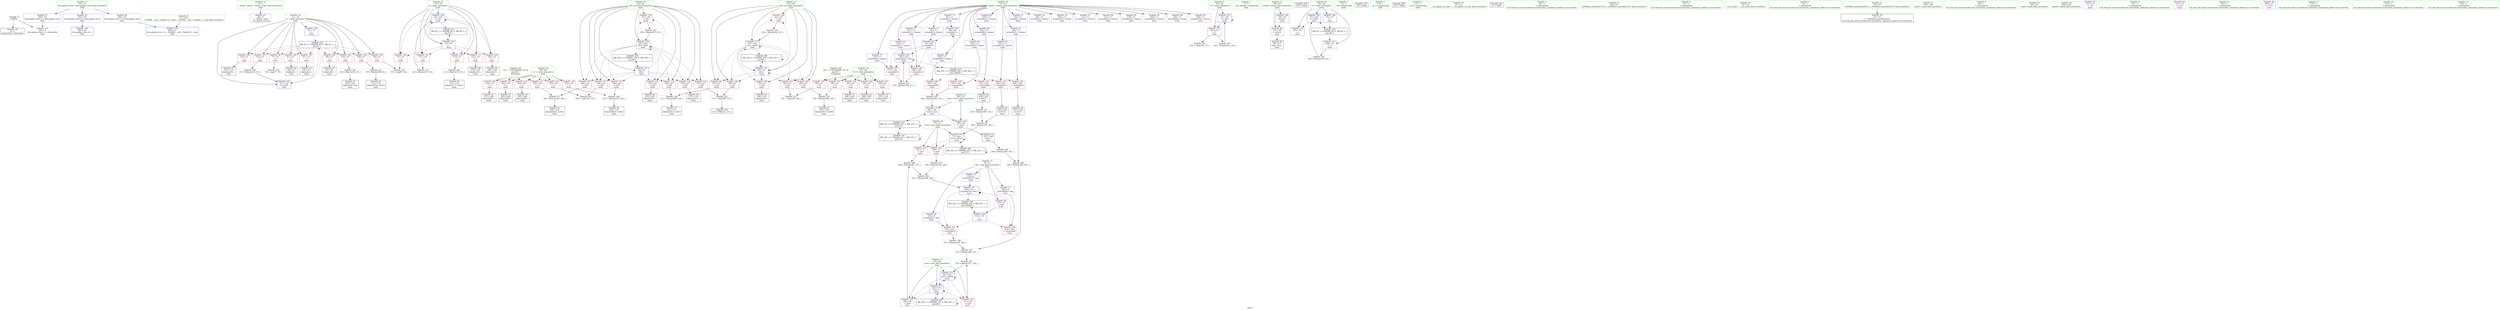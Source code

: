 digraph "SVFG" {
	label="SVFG";

	Node0x5625c933ebd0 [shape=record,color=grey,label="{NodeID: 0\nNullPtr}"];
	Node0x5625c933ebd0 -> Node0x5625c935dc80[style=solid];
	Node0x5625c933ebd0 -> Node0x5625c9365e20[style=solid];
	Node0x5625c935e5a0 [shape=record,color=purple,label="{NodeID: 97\n285\<--19\nllvm.global_ctors_2\<--llvm.global_ctors\nGlob }"];
	Node0x5625c935e5a0 -> Node0x5625c9365e20[style=solid];
	Node0x5625c935cb40 [shape=record,color=green,label="{NodeID: 14\n4\<--6\n_ZStL8__ioinit\<--_ZStL8__ioinit_field_insensitive\nGlob }"];
	Node0x5625c935cb40 -> Node0x5625c9360430[style=solid];
	Node0x5625c935f130 [shape=record,color=red,label="{NodeID: 111\n122\<--53\n\<--j\nmain\n}"];
	Node0x5625c935f130 -> Node0x5625c935f4c0[style=solid];
	Node0x5625c935d460 [shape=record,color=green,label="{NodeID: 28\n59\<--60\nC\<--C_field_insensitive\nmain\n}"];
	Node0x5625c935d460 -> Node0x5625c9363c70[style=solid];
	Node0x5625c935d460 -> Node0x5625c9363d40[style=solid];
	Node0x5625c935d460 -> Node0x5625c9363e10[style=solid];
	Node0x5625c935d460 -> Node0x5625c9363ee0[style=solid];
	Node0x5625c935d460 -> Node0x5625c9363fb0[style=solid];
	Node0x5625c935d460 -> Node0x5625c9364080[style=solid];
	Node0x5625c936a250 [shape=record,color=grey,label="{NodeID: 208\n248 = Binary(246, 247, )\n}"];
	Node0x5625c936a250 -> Node0x5625c9369c50[style=solid];
	Node0x5625c93643c0 [shape=record,color=red,label="{NodeID: 125\n230\<--61\n\<--N\nmain\n}"];
	Node0x5625c93643c0 -> Node0x5625c935fdb0[style=solid];
	Node0x5625c935dfc0 [shape=record,color=black,label="{NodeID: 42\n91\<--90\nidxprom4\<--\nmain\n}"];
	Node0x5625c936b750 [shape=record,color=grey,label="{NodeID: 222\n171 = cmp(169, 170, )\n}"];
	Node0x5625c936b750 -> Node0x5625c90cd7a0[style=solid];
	Node0x5625c9364f20 [shape=record,color=red,label="{NodeID: 139\n179\<--67\n\<--j32\nmain\n}"];
	Node0x5625c9364f20 -> Node0x5625c935f660[style=solid];
	Node0x5625c935fb40 [shape=record,color=black,label="{NodeID: 56\n207\<--206\nconv52\<--\nmain\n}"];
	Node0x5625c935fb40 -> Node0x5625c9362780[style=solid];
	Node0x5625c9365a80 [shape=record,color=red,label="{NodeID: 153\n242\<--241\n\<--arrayidx72\nmain\n}"];
	Node0x5625c9365a80 -> Node0x5625c93600f0[style=solid];
	Node0x5625c93606a0 [shape=record,color=purple,label="{NodeID: 70\n254\<--8\narrayidx79\<--exp\nmain\n}"];
	Node0x5625c93606a0 -> Node0x5625c9366e90[style=solid];
	Node0x5625c9366670 [shape=record,color=blue,label="{NodeID: 167\n57\<--143\nT\<--dec\nmain\n}"];
	Node0x5625c9366670 -> Node0x5625c9363be0[style=dashed];
	Node0x5625c9366670 -> Node0x5625c9366670[style=dashed];
	Node0x5625c9361200 [shape=record,color=purple,label="{NodeID: 84\n187\<--11\narrayidx43\<--choose\nmain\n}"];
	Node0x5625c933eeb0 [shape=record,color=green,label="{NodeID: 1\n7\<--1\n__dso_handle\<--dummyObj\nGlob }"];
	Node0x5625c935e6a0 [shape=record,color=red,label="{NodeID: 98\n271\<--49\n\<--retval\nmain\n}"];
	Node0x5625c935e6a0 -> Node0x5625c9360360[style=solid];
	Node0x5625c935cbd0 [shape=record,color=green,label="{NodeID: 15\n8\<--10\nexp\<--exp_field_insensitive\nGlob }"];
	Node0x5625c935cbd0 -> Node0x5625c9360500[style=solid];
	Node0x5625c935cbd0 -> Node0x5625c93605d0[style=solid];
	Node0x5625c935cbd0 -> Node0x5625c93606a0[style=solid];
	Node0x5625c935cbd0 -> Node0x5625c9360770[style=solid];
	Node0x5625c9387950 [shape=record,color=black,label="{NodeID: 278\n152 = PHI()\n}"];
	Node0x5625c935f200 [shape=record,color=red,label="{NodeID: 112\n127\<--53\n\<--j\nmain\n}"];
	Node0x5625c935f200 -> Node0x5625c936a9d0[style=solid];
	Node0x5625c935d530 [shape=record,color=green,label="{NodeID: 29\n61\<--62\nN\<--N_field_insensitive\nmain\n}"];
	Node0x5625c935d530 -> Node0x5625c9364150[style=solid];
	Node0x5625c935d530 -> Node0x5625c9364220[style=solid];
	Node0x5625c935d530 -> Node0x5625c93642f0[style=solid];
	Node0x5625c935d530 -> Node0x5625c93643c0[style=solid];
	Node0x5625c935d530 -> Node0x5625c9364490[style=solid];
	Node0x5625c936a3d0 [shape=record,color=grey,label="{NodeID: 209\n198 = Binary(199, 197, )\n}"];
	Node0x5625c936a3d0 -> Node0x5625c9362780[style=solid];
	Node0x5625c9364490 [shape=record,color=red,label="{NodeID: 126\n239\<--61\n\<--N\nmain\n}"];
	Node0x5625c9364490 -> Node0x5625c9360020[style=solid];
	Node0x5625c935e090 [shape=record,color=black,label="{NodeID: 43\n103\<--102\nidxprom9\<--sub\nmain\n}"];
	Node0x5625c936b8d0 [shape=record,color=grey,label="{NodeID: 223\n167 = cmp(165, 166, )\n}"];
	Node0x5625c9364ff0 [shape=record,color=red,label="{NodeID: 140\n189\<--67\n\<--j32\nmain\n}"];
	Node0x5625c9364ff0 -> Node0x5625c936ae50[style=solid];
	Node0x5625c935fc10 [shape=record,color=black,label="{NodeID: 57\n212\<--211\nidxprom54\<--sub53\nmain\n}"];
	Node0x5625c9365b50 [shape=record,color=red,label="{NodeID: 154\n265\<--264\n\<--arrayidx84\nmain\n}"];
	Node0x5625c9360770 [shape=record,color=purple,label="{NodeID: 71\n264\<--8\narrayidx84\<--exp\nmain\n}"];
	Node0x5625c9360770 -> Node0x5625c9365b50[style=solid];
	Node0x5625c9366740 [shape=record,color=blue,label="{NodeID: 168\n55\<--149\nt\<--inc26\nmain\n}"];
	Node0x5625c9366740 -> Node0x5625c935f3a0[style=dashed];
	Node0x5625c9366740 -> Node0x5625c93783b0[style=dashed];
	Node0x5625c93612d0 [shape=record,color=purple,label="{NodeID: 85\n192\<--11\narrayidx46\<--choose\nmain\n}"];
	Node0x5625c93612d0 -> Node0x5625c9365740[style=solid];
	Node0x5625c933f550 [shape=record,color=green,label="{NodeID: 2\n13\<--1\n.str\<--dummyObj\nGlob }"];
	Node0x5625c935e770 [shape=record,color=red,label="{NodeID: 99\n77\<--51\n\<--i\nmain\n}"];
	Node0x5625c935e770 -> Node0x5625c936bbd0[style=solid];
	Node0x5625c935cc60 [shape=record,color=green,label="{NodeID: 16\n11\<--12\nchoose\<--choose_field_insensitive\nGlob }"];
	Node0x5625c935cc60 -> Node0x5625c9360840[style=solid];
	Node0x5625c935cc60 -> Node0x5625c9360910[style=solid];
	Node0x5625c935cc60 -> Node0x5625c93609e0[style=solid];
	Node0x5625c935cc60 -> Node0x5625c9360ab0[style=solid];
	Node0x5625c935cc60 -> Node0x5625c9360b80[style=solid];
	Node0x5625c935cc60 -> Node0x5625c9360c50[style=solid];
	Node0x5625c935cc60 -> Node0x5625c9360d20[style=solid];
	Node0x5625c935cc60 -> Node0x5625c9360df0[style=solid];
	Node0x5625c935cc60 -> Node0x5625c9360ec0[style=solid];
	Node0x5625c935cc60 -> Node0x5625c9360f90[style=solid];
	Node0x5625c935cc60 -> Node0x5625c9361060[style=solid];
	Node0x5625c935cc60 -> Node0x5625c9361130[style=solid];
	Node0x5625c935cc60 -> Node0x5625c9361200[style=solid];
	Node0x5625c935cc60 -> Node0x5625c93612d0[style=solid];
	Node0x5625c935cc60 -> Node0x5625c93613a0[style=solid];
	Node0x5625c935cc60 -> Node0x5625c9361470[style=solid];
	Node0x5625c935cc60 -> Node0x5625c9361540[style=solid];
	Node0x5625c935cc60 -> Node0x5625c9361610[style=solid];
	Node0x5625c935cc60 -> Node0x5625c93616e0[style=solid];
	Node0x5625c935cc60 -> Node0x5625c93617b0[style=solid];
	Node0x5625c9387a50 [shape=record,color=black,label="{NodeID: 279\n138 = PHI()\n}"];
	Node0x5625c90cd7a0 [shape=record,color=black,label="{NodeID: 196\n173 = PHI(174, 171, )\n}"];
	Node0x5625c935f2d0 [shape=record,color=red,label="{NodeID: 113\n148\<--55\n\<--t\nmain\n}"];
	Node0x5625c935f2d0 -> Node0x5625c9369dd0[style=solid];
	Node0x5625c935d600 [shape=record,color=green,label="{NodeID: 30\n63\<--64\ni28\<--i28_field_insensitive\nmain\n}"];
	Node0x5625c935d600 -> Node0x5625c9364560[style=solid];
	Node0x5625c935d600 -> Node0x5625c9364630[style=solid];
	Node0x5625c935d600 -> Node0x5625c9364700[style=solid];
	Node0x5625c935d600 -> Node0x5625c93647d0[style=solid];
	Node0x5625c935d600 -> Node0x5625c93648a0[style=solid];
	Node0x5625c935d600 -> Node0x5625c9364970[style=solid];
	Node0x5625c935d600 -> Node0x5625c9364a40[style=solid];
	Node0x5625c935d600 -> Node0x5625c9364b10[style=solid];
	Node0x5625c935d600 -> Node0x5625c93668e0[style=solid];
	Node0x5625c935d600 -> Node0x5625c9366f60[style=solid];
	Node0x5625c936a550 [shape=record,color=grey,label="{NodeID: 210\n250 = Binary(199, 249, )\n}"];
	Node0x5625c936a550 -> Node0x5625c9369c50[style=solid];
	Node0x5625c9364560 [shape=record,color=red,label="{NodeID: 127\n158\<--63\n\<--i28\nmain\n}"];
	Node0x5625c9364560 -> Node0x5625c936bd50[style=solid];
	Node0x5625c935e160 [shape=record,color=black,label="{NodeID: 44\n106\<--105\nidxprom11\<--\nmain\n}"];
	Node0x5625c936ba50 [shape=record,color=grey,label="{NodeID: 224\n146 = cmp(142, 74, )\n}"];
	Node0x5625c93650c0 [shape=record,color=red,label="{NodeID: 141\n210\<--67\n\<--j32\nmain\n}"];
	Node0x5625c93650c0 -> Node0x5625c9362600[style=solid];
	Node0x5625c935fce0 [shape=record,color=black,label="{NodeID: 58\n228\<--227\nidxprom63\<--sub62\nmain\n}"];
	Node0x5625c9365c20 [shape=record,color=blue,label="{NodeID: 155\n283\<--20\nllvm.global_ctors_0\<--\nGlob }"];
	Node0x5625c9360840 [shape=record,color=purple,label="{NodeID: 72\n83\<--11\narrayidx\<--choose\nmain\n}"];
	Node0x5625c9366810 [shape=record,color=blue,label="{NodeID: 169\n153\<--155\n\<--\nmain\n}"];
	Node0x5625c9366810 -> Node0x5625c93658e0[style=dashed];
	Node0x5625c9366810 -> Node0x5625c9365b50[style=dashed];
	Node0x5625c9366810 -> Node0x5625c9366e90[style=dashed];
	Node0x5625c9366810 -> Node0x5625c937a6b0[style=dashed];
	Node0x5625c93613a0 [shape=record,color=purple,label="{NodeID: 86\n202\<--11\narrayidx49\<--choose\nmain\n}"];
	Node0x5625c933f670 [shape=record,color=green,label="{NodeID: 3\n15\<--1\n.str.1\<--dummyObj\nGlob }"];
	Node0x5625c935e840 [shape=record,color=red,label="{NodeID: 100\n81\<--51\n\<--i\nmain\n}"];
	Node0x5625c935e840 -> Node0x5625c935de20[style=solid];
	Node0x5625c935ccf0 [shape=record,color=green,label="{NodeID: 17\n19\<--23\nllvm.global_ctors\<--llvm.global_ctors_field_insensitive\nGlob }"];
	Node0x5625c935ccf0 -> Node0x5625c9361af0[style=solid];
	Node0x5625c935ccf0 -> Node0x5625c935e4a0[style=solid];
	Node0x5625c935ccf0 -> Node0x5625c935e5a0[style=solid];
	Node0x5625c9387b50 [shape=record,color=black,label="{NodeID: 280\n267 = PHI()\n}"];
	Node0x5625c9362300 [shape=record,color=grey,label="{NodeID: 197\n216 = Binary(208, 215, )\n}"];
	Node0x5625c9362300 -> Node0x5625c9362900[style=solid];
	Node0x5625c935f3a0 [shape=record,color=red,label="{NodeID: 114\n261\<--55\n\<--t\nmain\n}"];
	Node0x5625c935d6d0 [shape=record,color=green,label="{NodeID: 31\n65\<--66\nsum\<--sum_field_insensitive\nmain\n}"];
	Node0x5625c935d6d0 -> Node0x5625c9364be0[style=solid];
	Node0x5625c935d6d0 -> Node0x5625c9364cb0[style=solid];
	Node0x5625c935d6d0 -> Node0x5625c93669b0[style=solid];
	Node0x5625c935d6d0 -> Node0x5625c9366c20[style=solid];
	Node0x5625c936a6d0 [shape=record,color=grey,label="{NodeID: 211\n244 = Binary(235, 243, )\n}"];
	Node0x5625c936a6d0 -> Node0x5625c9366dc0[style=solid];
	Node0x5625c9364630 [shape=record,color=red,label="{NodeID: 128\n170\<--63\n\<--i28\nmain\n}"];
	Node0x5625c9364630 -> Node0x5625c936b750[style=solid];
	Node0x5625c935e230 [shape=record,color=black,label="{NodeID: 45\n111\<--110\nidxprom14\<--sub13\nmain\n}"];
	Node0x5625c936bbd0 [shape=record,color=grey,label="{NodeID: 225\n78 = cmp(77, 79, )\n}"];
	Node0x5625c9365190 [shape=record,color=red,label="{NodeID: 142\n221\<--67\n\<--j32\nmain\n}"];
	Node0x5625c9365190 -> Node0x5625c936ab50[style=solid];
	Node0x5625c935fdb0 [shape=record,color=black,label="{NodeID: 59\n231\<--230\nidxprom65\<--\nmain\n}"];
	Node0x5625c9365d20 [shape=record,color=blue,label="{NodeID: 156\n284\<--21\nllvm.global_ctors_1\<--_GLOBAL__sub_I_TripleM_2_1.cpp\nGlob }"];
	Node0x5625c9360910 [shape=record,color=purple,label="{NodeID: 73\n84\<--11\narrayidx1\<--choose\nmain\n}"];
	Node0x5625c9360910 -> Node0x5625c93660c0[style=solid];
	Node0x5625c93668e0 [shape=record,color=blue,label="{NodeID: 170\n63\<--95\ni28\<--\nmain\n}"];
	Node0x5625c93668e0 -> Node0x5625c9364560[style=dashed];
	Node0x5625c93668e0 -> Node0x5625c9364630[style=dashed];
	Node0x5625c93668e0 -> Node0x5625c9364700[style=dashed];
	Node0x5625c93668e0 -> Node0x5625c93647d0[style=dashed];
	Node0x5625c93668e0 -> Node0x5625c93648a0[style=dashed];
	Node0x5625c93668e0 -> Node0x5625c9364970[style=dashed];
	Node0x5625c93668e0 -> Node0x5625c9364a40[style=dashed];
	Node0x5625c93668e0 -> Node0x5625c9364b10[style=dashed];
	Node0x5625c93668e0 -> Node0x5625c9366f60[style=dashed];
	Node0x5625c93668e0 -> Node0x5625c9378db0[style=dashed];
	Node0x5625c9361470 [shape=record,color=purple,label="{NodeID: 87\n205\<--11\narrayidx51\<--choose\nmain\n}"];
	Node0x5625c9361470 -> Node0x5625c9365810[style=solid];
	Node0x5625c933f370 [shape=record,color=green,label="{NodeID: 4\n17\<--1\n.str.2\<--dummyObj\nGlob }"];
	Node0x5625c935e910 [shape=record,color=red,label="{NodeID: 101\n87\<--51\n\<--i\nmain\n}"];
	Node0x5625c935e910 -> Node0x5625c935def0[style=solid];
	Node0x5625c935cd80 [shape=record,color=green,label="{NodeID: 18\n24\<--25\n__cxx_global_var_init\<--__cxx_global_var_init_field_insensitive\n}"];
	Node0x5625c9387ec0 [shape=record,color=black,label="{NodeID: 281\n31 = PHI()\n}"];
	Node0x5625c9362480 [shape=record,color=grey,label="{NodeID: 198\n215 = Binary(199, 214, )\n}"];
	Node0x5625c9362480 -> Node0x5625c9362300[style=solid];
	Node0x5625c9363be0 [shape=record,color=red,label="{NodeID: 115\n142\<--57\n\<--T\nmain\n}"];
	Node0x5625c9363be0 -> Node0x5625c936a0d0[style=solid];
	Node0x5625c9363be0 -> Node0x5625c936ba50[style=solid];
	Node0x5625c935d7a0 [shape=record,color=green,label="{NodeID: 32\n67\<--68\nj32\<--j32_field_insensitive\nmain\n}"];
	Node0x5625c935d7a0 -> Node0x5625c9364d80[style=solid];
	Node0x5625c935d7a0 -> Node0x5625c9364e50[style=solid];
	Node0x5625c935d7a0 -> Node0x5625c9364f20[style=solid];
	Node0x5625c935d7a0 -> Node0x5625c9364ff0[style=solid];
	Node0x5625c935d7a0 -> Node0x5625c93650c0[style=solid];
	Node0x5625c935d7a0 -> Node0x5625c9365190[style=solid];
	Node0x5625c935d7a0 -> Node0x5625c9366a80[style=solid];
	Node0x5625c935d7a0 -> Node0x5625c9366cf0[style=solid];
	Node0x5625c936a850 [shape=record,color=grey,label="{NodeID: 212\n235 = Binary(199, 234, )\n}"];
	Node0x5625c936a850 -> Node0x5625c936a6d0[style=solid];
	Node0x5625c9364700 [shape=record,color=red,label="{NodeID: 129\n176\<--63\n\<--i28\nmain\n}"];
	Node0x5625c9364700 -> Node0x5625c935f590[style=solid];
	Node0x5625c935e300 [shape=record,color=black,label="{NodeID: 46\n115\<--114\nidxprom17\<--sub16\nmain\n}"];
	Node0x5625c936bd50 [shape=record,color=grey,label="{NodeID: 226\n160 = cmp(158, 159, )\n}"];
	Node0x5625c9365260 [shape=record,color=red,label="{NodeID: 143\n196\<--69\n\<--here\nmain\n}"];
	Node0x5625c9365260 -> Node0x5625c935f8d0[style=solid];
	Node0x5625c935fe80 [shape=record,color=black,label="{NodeID: 60\n234\<--233\nconv67\<--\nmain\n}"];
	Node0x5625c935fe80 -> Node0x5625c936a850[style=solid];
	Node0x5625c9365e20 [shape=record,color=blue, style = dotted,label="{NodeID: 157\n285\<--3\nllvm.global_ctors_2\<--dummyVal\nGlob }"];
	Node0x5625c93609e0 [shape=record,color=purple,label="{NodeID: 74\n89\<--11\narrayidx3\<--choose\nmain\n}"];
	Node0x5625c93669b0 [shape=record,color=blue,label="{NodeID: 171\n65\<--155\nsum\<--\nmain\n}"];
	Node0x5625c93669b0 -> Node0x5625c9364be0[style=dashed];
	Node0x5625c93669b0 -> Node0x5625c9364cb0[style=dashed];
	Node0x5625c93669b0 -> Node0x5625c93669b0[style=dashed];
	Node0x5625c93669b0 -> Node0x5625c9366c20[style=dashed];
	Node0x5625c93669b0 -> Node0x5625c93792b0[style=dashed];
	Node0x5625c9361540 [shape=record,color=purple,label="{NodeID: 88\n229\<--11\narrayidx64\<--choose\nmain\n}"];
	Node0x5625c933f400 [shape=record,color=green,label="{NodeID: 5\n20\<--1\n\<--dummyObj\nCan only get source location for instruction, argument, global var or function.}"];
	Node0x5625c935e9e0 [shape=record,color=red,label="{NodeID: 102\n90\<--51\n\<--i\nmain\n}"];
	Node0x5625c935e9e0 -> Node0x5625c935dfc0[style=solid];
	Node0x5625c935ce10 [shape=record,color=green,label="{NodeID: 19\n28\<--29\n_ZNSt8ios_base4InitC1Ev\<--_ZNSt8ios_base4InitC1Ev_field_insensitive\n}"];
	Node0x5625c9362600 [shape=record,color=grey,label="{NodeID: 199\n211 = Binary(209, 210, )\n}"];
	Node0x5625c9362600 -> Node0x5625c935fc10[style=solid];
	Node0x5625c9363c70 [shape=record,color=red,label="{NodeID: 116\n159\<--59\n\<--C\nmain\n}"];
	Node0x5625c9363c70 -> Node0x5625c936bd50[style=solid];
	Node0x5625c935d870 [shape=record,color=green,label="{NodeID: 33\n69\<--70\nhere\<--here_field_insensitive\nmain\n}"];
	Node0x5625c935d870 -> Node0x5625c9365260[style=solid];
	Node0x5625c935d870 -> Node0x5625c9366b50[style=solid];
	Node0x5625c936a9d0 [shape=record,color=grey,label="{NodeID: 213\n128 = Binary(127, 95, )\n}"];
	Node0x5625c936a9d0 -> Node0x5625c9366400[style=solid];
	Node0x5625c93647d0 [shape=record,color=red,label="{NodeID: 130\n184\<--63\n\<--i28\nmain\n}"];
	Node0x5625c93647d0 -> Node0x5625c936afd0[style=solid];
	Node0x5625c935e3d0 [shape=record,color=black,label="{NodeID: 47\n120\<--119\nidxprom19\<--\nmain\n}"];
	Node0x5625c936bed0 [shape=record,color=grey,label="{NodeID: 227\n99 = cmp(97, 98, )\n}"];
	Node0x5625c9365330 [shape=record,color=red,label="{NodeID: 144\n247\<--71\n\<--zero\nmain\n}"];
	Node0x5625c9365330 -> Node0x5625c936a250[style=solid];
	Node0x5625c935ff50 [shape=record,color=black,label="{NodeID: 61\n237\<--236\nidxprom69\<--\nmain\n}"];
	Node0x5625c9365f20 [shape=record,color=blue,label="{NodeID: 158\n49\<--74\nretval\<--\nmain\n}"];
	Node0x5625c9365f20 -> Node0x5625c935e6a0[style=dashed];
	Node0x5625c9360ab0 [shape=record,color=purple,label="{NodeID: 75\n92\<--11\narrayidx5\<--choose\nmain\n}"];
	Node0x5625c9360ab0 -> Node0x5625c9366190[style=solid];
	Node0x5625c937c260 [shape=record,color=yellow,style=double,label="{NodeID: 255\n12V_1 = ENCHI(MR_12V_0)\npts\{60 \}\nFun[main]}"];
	Node0x5625c937c260 -> Node0x5625c9363c70[style=dashed];
	Node0x5625c937c260 -> Node0x5625c9363d40[style=dashed];
	Node0x5625c937c260 -> Node0x5625c9363e10[style=dashed];
	Node0x5625c937c260 -> Node0x5625c9363ee0[style=dashed];
	Node0x5625c937c260 -> Node0x5625c9363fb0[style=dashed];
	Node0x5625c937c260 -> Node0x5625c9364080[style=dashed];
	Node0x5625c9366a80 [shape=record,color=blue,label="{NodeID: 172\n67\<--95\nj32\<--\nmain\n}"];
	Node0x5625c9366a80 -> Node0x5625c9364d80[style=dashed];
	Node0x5625c9366a80 -> Node0x5625c9364e50[style=dashed];
	Node0x5625c9366a80 -> Node0x5625c9364f20[style=dashed];
	Node0x5625c9366a80 -> Node0x5625c9364ff0[style=dashed];
	Node0x5625c9366a80 -> Node0x5625c93650c0[style=dashed];
	Node0x5625c9366a80 -> Node0x5625c9365190[style=dashed];
	Node0x5625c9366a80 -> Node0x5625c9366a80[style=dashed];
	Node0x5625c9366a80 -> Node0x5625c9366cf0[style=dashed];
	Node0x5625c9366a80 -> Node0x5625c93797b0[style=dashed];
	Node0x5625c9361610 [shape=record,color=purple,label="{NodeID: 89\n232\<--11\narrayidx66\<--choose\nmain\n}"];
	Node0x5625c9361610 -> Node0x5625c93659b0[style=solid];
	Node0x5625c93430e0 [shape=record,color=green,label="{NodeID: 6\n74\<--1\n\<--dummyObj\nCan only get source location for instruction, argument, global var or function.}"];
	Node0x5625c935eab0 [shape=record,color=red,label="{NodeID: 103\n98\<--51\n\<--i\nmain\n}"];
	Node0x5625c935eab0 -> Node0x5625c936bed0[style=solid];
	Node0x5625c935cea0 [shape=record,color=green,label="{NodeID: 20\n34\<--35\n__cxa_atexit\<--__cxa_atexit_field_insensitive\n}"];
	Node0x5625c9362780 [shape=record,color=grey,label="{NodeID: 200\n208 = Binary(198, 207, )\n}"];
	Node0x5625c9362780 -> Node0x5625c9362300[style=solid];
	Node0x5625c9363d40 [shape=record,color=red,label="{NodeID: 117\n183\<--59\n\<--C\nmain\n}"];
	Node0x5625c9363d40 -> Node0x5625c936afd0[style=solid];
	Node0x5625c935d940 [shape=record,color=green,label="{NodeID: 34\n71\<--72\nzero\<--zero_field_insensitive\nmain\n}"];
	Node0x5625c935d940 -> Node0x5625c9365330[style=solid];
	Node0x5625c935d940 -> Node0x5625c9365400[style=solid];
	Node0x5625c935d940 -> Node0x5625c9366dc0[style=solid];
	Node0x5625c936ab50 [shape=record,color=grey,label="{NodeID: 214\n222 = Binary(221, 95, )\n}"];
	Node0x5625c936ab50 -> Node0x5625c9366cf0[style=solid];
	Node0x5625c93648a0 [shape=record,color=red,label="{NodeID: 131\n209\<--63\n\<--i28\nmain\n}"];
	Node0x5625c93648a0 -> Node0x5625c9362600[style=solid];
	Node0x5625c935f4c0 [shape=record,color=black,label="{NodeID: 48\n123\<--122\nidxprom21\<--\nmain\n}"];
	Node0x5625c9365400 [shape=record,color=red,label="{NodeID: 145\n249\<--71\n\<--zero\nmain\n}"];
	Node0x5625c9365400 -> Node0x5625c936a550[style=solid];
	Node0x5625c9360020 [shape=record,color=black,label="{NodeID: 62\n240\<--239\nidxprom71\<--\nmain\n}"];
	Node0x5625c93783b0 [shape=record,color=black,label="{NodeID: 242\nMR_8V_3 = PHI(MR_8V_4, MR_8V_2, )\npts\{56 \}\n}"];
	Node0x5625c93783b0 -> Node0x5625c935f2d0[style=dashed];
	Node0x5625c93783b0 -> Node0x5625c9366740[style=dashed];
	Node0x5625c9365ff0 [shape=record,color=blue,label="{NodeID: 159\n51\<--74\ni\<--\nmain\n}"];
	Node0x5625c9365ff0 -> Node0x5625c93747b0[style=dashed];
	Node0x5625c9360b80 [shape=record,color=purple,label="{NodeID: 76\n104\<--11\narrayidx10\<--choose\nmain\n}"];
	Node0x5625c937c340 [shape=record,color=yellow,style=double,label="{NodeID: 256\n14V_1 = ENCHI(MR_14V_0)\npts\{62 \}\nFun[main]}"];
	Node0x5625c937c340 -> Node0x5625c9364150[style=dashed];
	Node0x5625c937c340 -> Node0x5625c9364220[style=dashed];
	Node0x5625c937c340 -> Node0x5625c93642f0[style=dashed];
	Node0x5625c937c340 -> Node0x5625c93643c0[style=dashed];
	Node0x5625c937c340 -> Node0x5625c9364490[style=dashed];
	Node0x5625c9366b50 [shape=record,color=blue,label="{NodeID: 173\n69\<--194\nhere\<--mul\nmain\n}"];
	Node0x5625c9366b50 -> Node0x5625c9365260[style=dashed];
	Node0x5625c9366b50 -> Node0x5625c93760b0[style=dashed];
	Node0x5625c93616e0 [shape=record,color=purple,label="{NodeID: 90\n238\<--11\narrayidx70\<--choose\nmain\n}"];
	Node0x5625c9343170 [shape=record,color=green,label="{NodeID: 7\n79\<--1\n\<--dummyObj\nCan only get source location for instruction, argument, global var or function.}"];
	Node0x5625c935eb80 [shape=record,color=red,label="{NodeID: 104\n101\<--51\n\<--i\nmain\n}"];
	Node0x5625c935eb80 -> Node0x5625c936b2d0[style=solid];
	Node0x5625c935cf30 [shape=record,color=green,label="{NodeID: 21\n33\<--39\n_ZNSt8ios_base4InitD1Ev\<--_ZNSt8ios_base4InitD1Ev_field_insensitive\n}"];
	Node0x5625c935cf30 -> Node0x5625c935dd50[style=solid];
	Node0x5625c9362900 [shape=record,color=grey,label="{NodeID: 201\n218 = Binary(217, 216, )\n}"];
	Node0x5625c9362900 -> Node0x5625c9366c20[style=solid];
	Node0x5625c9363e10 [shape=record,color=red,label="{NodeID: 118\n200\<--59\n\<--C\nmain\n}"];
	Node0x5625c9363e10 -> Node0x5625c935f9a0[style=solid];
	Node0x5625c935da10 [shape=record,color=green,label="{NodeID: 35\n139\<--140\nscanf\<--scanf_field_insensitive\n}"];
	Node0x5625c936acd0 [shape=record,color=grey,label="{NodeID: 215\n118 = Binary(108, 117, )\n}"];
	Node0x5625c936acd0 -> Node0x5625c9366330[style=solid];
	Node0x5625c9364970 [shape=record,color=red,label="{NodeID: 132\n226\<--63\n\<--i28\nmain\n}"];
	Node0x5625c9364970 -> Node0x5625c9369f50[style=solid];
	Node0x5625c935f590 [shape=record,color=black,label="{NodeID: 49\n177\<--176\nidxprom37\<--\nmain\n}"];
	Node0x5625c93654d0 [shape=record,color=red,label="{NodeID: 146\n108\<--107\n\<--arrayidx12\nmain\n}"];
	Node0x5625c93654d0 -> Node0x5625c936acd0[style=solid];
	Node0x5625c93600f0 [shape=record,color=black,label="{NodeID: 63\n243\<--242\nconv73\<--\nmain\n}"];
	Node0x5625c93600f0 -> Node0x5625c936a6d0[style=solid];
	Node0x5625c93660c0 [shape=record,color=blue,label="{NodeID: 160\n84\<--86\narrayidx1\<--\nmain\n}"];
	Node0x5625c93660c0 -> Node0x5625c9366190[style=dashed];
	Node0x5625c9360c50 [shape=record,color=purple,label="{NodeID: 77\n107\<--11\narrayidx12\<--choose\nmain\n}"];
	Node0x5625c9360c50 -> Node0x5625c93654d0[style=solid];
	Node0x5625c9366c20 [shape=record,color=blue,label="{NodeID: 174\n65\<--218\nsum\<--add58\nmain\n}"];
	Node0x5625c9366c20 -> Node0x5625c9364be0[style=dashed];
	Node0x5625c9366c20 -> Node0x5625c9364cb0[style=dashed];
	Node0x5625c9366c20 -> Node0x5625c93669b0[style=dashed];
	Node0x5625c9366c20 -> Node0x5625c9366c20[style=dashed];
	Node0x5625c9366c20 -> Node0x5625c93792b0[style=dashed];
	Node0x5625c93617b0 [shape=record,color=purple,label="{NodeID: 91\n241\<--11\narrayidx72\<--choose\nmain\n}"];
	Node0x5625c93617b0 -> Node0x5625c9365a80[style=solid];
	Node0x5625c9343200 [shape=record,color=green,label="{NodeID: 8\n86\<--1\n\<--dummyObj\nCan only get source location for instruction, argument, global var or function.}"];
	Node0x5625c935ec50 [shape=record,color=red,label="{NodeID: 105\n109\<--51\n\<--i\nmain\n}"];
	Node0x5625c935ec50 -> Node0x5625c936b5d0[style=solid];
	Node0x5625c935cfc0 [shape=record,color=green,label="{NodeID: 22\n46\<--47\nmain\<--main_field_insensitive\n}"];
	Node0x5625c9362a80 [shape=record,color=grey,label="{NodeID: 202\n194 = Binary(182, 193, )\n}"];
	Node0x5625c9362a80 -> Node0x5625c9366b50[style=solid];
	Node0x5625c9363ee0 [shape=record,color=red,label="{NodeID: 119\n225\<--59\n\<--C\nmain\n}"];
	Node0x5625c9363ee0 -> Node0x5625c9369f50[style=solid];
	Node0x5625c935dae0 [shape=record,color=green,label="{NodeID: 36\n268\<--269\nprintf\<--printf_field_insensitive\n}"];
	Node0x5625c936ae50 [shape=record,color=grey,label="{NodeID: 216\n190 = Binary(188, 189, )\n}"];
	Node0x5625c936ae50 -> Node0x5625c935f800[style=solid];
	Node0x5625c9364a40 [shape=record,color=red,label="{NodeID: 133\n252\<--63\n\<--i28\nmain\n}"];
	Node0x5625c9364a40 -> Node0x5625c93601c0[style=solid];
	Node0x5625c935f660 [shape=record,color=black,label="{NodeID: 50\n180\<--179\nidxprom39\<--\nmain\n}"];
	Node0x5625c93747b0 [shape=record,color=black,label="{NodeID: 230\nMR_4V_3 = PHI(MR_4V_4, MR_4V_2, )\npts\{52 \}\n}"];
	Node0x5625c93747b0 -> Node0x5625c935e770[style=dashed];
	Node0x5625c93747b0 -> Node0x5625c935e840[style=dashed];
	Node0x5625c93747b0 -> Node0x5625c935e910[style=dashed];
	Node0x5625c93747b0 -> Node0x5625c935e9e0[style=dashed];
	Node0x5625c93747b0 -> Node0x5625c935eab0[style=dashed];
	Node0x5625c93747b0 -> Node0x5625c935eb80[style=dashed];
	Node0x5625c93747b0 -> Node0x5625c935ec50[style=dashed];
	Node0x5625c93747b0 -> Node0x5625c935ed20[style=dashed];
	Node0x5625c93747b0 -> Node0x5625c935edf0[style=dashed];
	Node0x5625c93747b0 -> Node0x5625c93664d0[style=dashed];
	Node0x5625c93655a0 [shape=record,color=red,label="{NodeID: 147\n117\<--116\n\<--arrayidx18\nmain\n}"];
	Node0x5625c93655a0 -> Node0x5625c936acd0[style=solid];
	Node0x5625c93601c0 [shape=record,color=black,label="{NodeID: 64\n253\<--252\nidxprom78\<--\nmain\n}"];
	Node0x5625c9378db0 [shape=record,color=black,label="{NodeID: 244\nMR_16V_2 = PHI(MR_16V_4, MR_16V_1, )\npts\{64 \}\n}"];
	Node0x5625c9378db0 -> Node0x5625c93668e0[style=dashed];
	Node0x5625c9366190 [shape=record,color=blue,label="{NodeID: 161\n92\<--86\narrayidx5\<--\nmain\n}"];
	Node0x5625c9366190 -> Node0x5625c93654d0[style=dashed];
	Node0x5625c9366190 -> Node0x5625c93655a0[style=dashed];
	Node0x5625c9366190 -> Node0x5625c9366330[style=dashed];
	Node0x5625c9366190 -> Node0x5625c93751b0[style=dashed];
	Node0x5625c9360d20 [shape=record,color=purple,label="{NodeID: 78\n112\<--11\narrayidx15\<--choose\nmain\n}"];
	Node0x5625c9366cf0 [shape=record,color=blue,label="{NodeID: 175\n67\<--222\nj32\<--inc60\nmain\n}"];
	Node0x5625c9366cf0 -> Node0x5625c9364d80[style=dashed];
	Node0x5625c9366cf0 -> Node0x5625c9364e50[style=dashed];
	Node0x5625c9366cf0 -> Node0x5625c9364f20[style=dashed];
	Node0x5625c9366cf0 -> Node0x5625c9364ff0[style=dashed];
	Node0x5625c9366cf0 -> Node0x5625c93650c0[style=dashed];
	Node0x5625c9366cf0 -> Node0x5625c9365190[style=dashed];
	Node0x5625c9366cf0 -> Node0x5625c9366a80[style=dashed];
	Node0x5625c9366cf0 -> Node0x5625c9366cf0[style=dashed];
	Node0x5625c9366cf0 -> Node0x5625c93797b0[style=dashed];
	Node0x5625c9361880 [shape=record,color=purple,label="{NodeID: 92\n137\<--13\n\<--.str\nmain\n}"];
	Node0x5625c933eff0 [shape=record,color=green,label="{NodeID: 9\n95\<--1\n\<--dummyObj\nCan only get source location for instruction, argument, global var or function.}"];
	Node0x5625c935ed20 [shape=record,color=red,label="{NodeID: 106\n119\<--51\n\<--i\nmain\n}"];
	Node0x5625c935ed20 -> Node0x5625c935e3d0[style=solid];
	Node0x5625c935d050 [shape=record,color=green,label="{NodeID: 23\n49\<--50\nretval\<--retval_field_insensitive\nmain\n}"];
	Node0x5625c935d050 -> Node0x5625c935e6a0[style=solid];
	Node0x5625c935d050 -> Node0x5625c9365f20[style=solid];
	Node0x5625c9369ad0 [shape=record,color=grey,label="{NodeID: 203\n258 = Binary(257, 95, )\n}"];
	Node0x5625c9369ad0 -> Node0x5625c9366f60[style=solid];
	Node0x5625c9363fb0 [shape=record,color=red,label="{NodeID: 120\n236\<--59\n\<--C\nmain\n}"];
	Node0x5625c9363fb0 -> Node0x5625c935ff50[style=solid];
	Node0x5625c935dbb0 [shape=record,color=green,label="{NodeID: 37\n21\<--279\n_GLOBAL__sub_I_TripleM_2_1.cpp\<--_GLOBAL__sub_I_TripleM_2_1.cpp_field_insensitive\n}"];
	Node0x5625c935dbb0 -> Node0x5625c9365d20[style=solid];
	Node0x5625c936afd0 [shape=record,color=grey,label="{NodeID: 217\n185 = Binary(183, 184, )\n}"];
	Node0x5625c936afd0 -> Node0x5625c935f730[style=solid];
	Node0x5625c9364b10 [shape=record,color=red,label="{NodeID: 134\n257\<--63\n\<--i28\nmain\n}"];
	Node0x5625c9364b10 -> Node0x5625c9369ad0[style=solid];
	Node0x5625c935f730 [shape=record,color=black,label="{NodeID: 51\n186\<--185\nidxprom42\<--sub41\nmain\n}"];
	Node0x5625c9374cb0 [shape=record,color=black,label="{NodeID: 231\nMR_6V_2 = PHI(MR_6V_4, MR_6V_1, )\npts\{54 \}\n}"];
	Node0x5625c9374cb0 -> Node0x5625c9366260[style=dashed];
	Node0x5625c9365670 [shape=record,color=red,label="{NodeID: 148\n182\<--181\n\<--arrayidx40\nmain\n}"];
	Node0x5625c9365670 -> Node0x5625c9362a80[style=solid];
	Node0x5625c9360290 [shape=record,color=black,label="{NodeID: 65\n263\<--262\nidxprom83\<--\nmain\n}"];
	Node0x5625c93792b0 [shape=record,color=black,label="{NodeID: 245\nMR_18V_2 = PHI(MR_18V_3, MR_18V_1, )\npts\{66 \}\n}"];
	Node0x5625c93792b0 -> Node0x5625c93669b0[style=dashed];
	Node0x5625c93792b0 -> Node0x5625c93792b0[style=dashed];
	Node0x5625c9366260 [shape=record,color=blue,label="{NodeID: 162\n53\<--95\nj\<--\nmain\n}"];
	Node0x5625c9366260 -> Node0x5625c935eec0[style=dashed];
	Node0x5625c9366260 -> Node0x5625c935ef90[style=dashed];
	Node0x5625c9366260 -> Node0x5625c935f060[style=dashed];
	Node0x5625c9366260 -> Node0x5625c935f130[style=dashed];
	Node0x5625c9366260 -> Node0x5625c935f200[style=dashed];
	Node0x5625c9366260 -> Node0x5625c9366400[style=dashed];
	Node0x5625c9366260 -> Node0x5625c9374cb0[style=dashed];
	Node0x5625c9360df0 [shape=record,color=purple,label="{NodeID: 79\n116\<--11\narrayidx18\<--choose\nmain\n}"];
	Node0x5625c9360df0 -> Node0x5625c93655a0[style=solid];
	Node0x5625c9366dc0 [shape=record,color=blue,label="{NodeID: 176\n71\<--244\nzero\<--div74\nmain\n}"];
	Node0x5625c9366dc0 -> Node0x5625c9365330[style=dashed];
	Node0x5625c9366dc0 -> Node0x5625c9365400[style=dashed];
	Node0x5625c9366dc0 -> Node0x5625c9366dc0[style=dashed];
	Node0x5625c9366dc0 -> Node0x5625c937a1b0[style=dashed];
	Node0x5625c9361950 [shape=record,color=purple,label="{NodeID: 93\n151\<--15\n\<--.str.1\nmain\n}"];
	Node0x5625c933f0c0 [shape=record,color=green,label="{NodeID: 10\n144\<--1\n\<--dummyObj\nCan only get source location for instruction, argument, global var or function.}"];
	Node0x5625c935edf0 [shape=record,color=red,label="{NodeID: 107\n132\<--51\n\<--i\nmain\n}"];
	Node0x5625c935edf0 -> Node0x5625c936b150[style=solid];
	Node0x5625c935d120 [shape=record,color=green,label="{NodeID: 24\n51\<--52\ni\<--i_field_insensitive\nmain\n}"];
	Node0x5625c935d120 -> Node0x5625c935e770[style=solid];
	Node0x5625c935d120 -> Node0x5625c935e840[style=solid];
	Node0x5625c935d120 -> Node0x5625c935e910[style=solid];
	Node0x5625c935d120 -> Node0x5625c935e9e0[style=solid];
	Node0x5625c935d120 -> Node0x5625c935eab0[style=solid];
	Node0x5625c935d120 -> Node0x5625c935eb80[style=solid];
	Node0x5625c935d120 -> Node0x5625c935ec50[style=solid];
	Node0x5625c935d120 -> Node0x5625c935ed20[style=solid];
	Node0x5625c935d120 -> Node0x5625c935edf0[style=solid];
	Node0x5625c935d120 -> Node0x5625c9365ff0[style=solid];
	Node0x5625c935d120 -> Node0x5625c93664d0[style=solid];
	Node0x5625c9369c50 [shape=record,color=grey,label="{NodeID: 204\n251 = Binary(248, 250, )\n}"];
	Node0x5625c9369c50 -> Node0x5625c9366e90[style=solid];
	Node0x5625c9364080 [shape=record,color=red,label="{NodeID: 121\n262\<--59\n\<--C\nmain\n}"];
	Node0x5625c9364080 -> Node0x5625c9360290[style=solid];
	Node0x5625c935dc80 [shape=record,color=black,label="{NodeID: 38\n2\<--3\ndummyVal\<--dummyVal\n}"];
	Node0x5625c936b150 [shape=record,color=grey,label="{NodeID: 218\n133 = Binary(132, 95, )\n}"];
	Node0x5625c936b150 -> Node0x5625c93664d0[style=solid];
	Node0x5625c9364be0 [shape=record,color=red,label="{NodeID: 135\n217\<--65\n\<--sum\nmain\n}"];
	Node0x5625c9364be0 -> Node0x5625c9362900[style=solid];
	Node0x5625c935f800 [shape=record,color=black,label="{NodeID: 52\n191\<--190\nidxprom45\<--sub44\nmain\n}"];
	Node0x5625c93751b0 [shape=record,color=black,label="{NodeID: 232\nMR_28V_2 = PHI(MR_28V_5, MR_28V_1, )\npts\{120000 \}\n}"];
	Node0x5625c93751b0 -> Node0x5625c9365670[style=dashed];
	Node0x5625c93751b0 -> Node0x5625c9365740[style=dashed];
	Node0x5625c93751b0 -> Node0x5625c9365810[style=dashed];
	Node0x5625c93751b0 -> Node0x5625c93659b0[style=dashed];
	Node0x5625c93751b0 -> Node0x5625c9365a80[style=dashed];
	Node0x5625c93751b0 -> Node0x5625c93660c0[style=dashed];
	Node0x5625c9365740 [shape=record,color=red,label="{NodeID: 149\n193\<--192\n\<--arrayidx46\nmain\n}"];
	Node0x5625c9365740 -> Node0x5625c9362a80[style=solid];
	Node0x5625c9360360 [shape=record,color=black,label="{NodeID: 66\n48\<--271\nmain_ret\<--\nmain\n}"];
	Node0x5625c93797b0 [shape=record,color=black,label="{NodeID: 246\nMR_20V_2 = PHI(MR_20V_3, MR_20V_1, )\npts\{68 \}\n}"];
	Node0x5625c93797b0 -> Node0x5625c9366a80[style=dashed];
	Node0x5625c93797b0 -> Node0x5625c93797b0[style=dashed];
	Node0x5625c9366330 [shape=record,color=blue,label="{NodeID: 163\n124\<--118\narrayidx22\<--add\nmain\n}"];
	Node0x5625c9366330 -> Node0x5625c93654d0[style=dashed];
	Node0x5625c9366330 -> Node0x5625c93655a0[style=dashed];
	Node0x5625c9366330 -> Node0x5625c9366330[style=dashed];
	Node0x5625c9366330 -> Node0x5625c93751b0[style=dashed];
	Node0x5625c9360ec0 [shape=record,color=purple,label="{NodeID: 80\n121\<--11\narrayidx20\<--choose\nmain\n}"];
	Node0x5625c9366e90 [shape=record,color=blue,label="{NodeID: 177\n254\<--251\narrayidx79\<--div77\nmain\n}"];
	Node0x5625c9366e90 -> Node0x5625c93658e0[style=dashed];
	Node0x5625c9366e90 -> Node0x5625c9365b50[style=dashed];
	Node0x5625c9366e90 -> Node0x5625c9366e90[style=dashed];
	Node0x5625c9366e90 -> Node0x5625c937a6b0[style=dashed];
	Node0x5625c9361a20 [shape=record,color=purple,label="{NodeID: 94\n266\<--17\n\<--.str.2\nmain\n}"];
	Node0x5625c933f190 [shape=record,color=green,label="{NodeID: 11\n155\<--1\n\<--dummyObj\nCan only get source location for instruction, argument, global var or function.}"];
	Node0x5625c935eec0 [shape=record,color=red,label="{NodeID: 108\n97\<--53\n\<--j\nmain\n}"];
	Node0x5625c935eec0 -> Node0x5625c936bed0[style=solid];
	Node0x5625c935d1f0 [shape=record,color=green,label="{NodeID: 25\n53\<--54\nj\<--j_field_insensitive\nmain\n}"];
	Node0x5625c935d1f0 -> Node0x5625c935eec0[style=solid];
	Node0x5625c935d1f0 -> Node0x5625c935ef90[style=solid];
	Node0x5625c935d1f0 -> Node0x5625c935f060[style=solid];
	Node0x5625c935d1f0 -> Node0x5625c935f130[style=solid];
	Node0x5625c935d1f0 -> Node0x5625c935f200[style=solid];
	Node0x5625c935d1f0 -> Node0x5625c9366260[style=solid];
	Node0x5625c935d1f0 -> Node0x5625c9366400[style=solid];
	Node0x5625c9369dd0 [shape=record,color=grey,label="{NodeID: 205\n149 = Binary(148, 95, )\n}"];
	Node0x5625c9369dd0 -> Node0x5625c9366740[style=solid];
	Node0x5625c9364150 [shape=record,color=red,label="{NodeID: 122\n166\<--61\n\<--N\nmain\n}"];
	Node0x5625c9364150 -> Node0x5625c936b8d0[style=solid];
	Node0x5625c935dd50 [shape=record,color=black,label="{NodeID: 39\n32\<--33\n\<--_ZNSt8ios_base4InitD1Ev\nCan only get source location for instruction, argument, global var or function.}"];
	Node0x5625c936b2d0 [shape=record,color=grey,label="{NodeID: 219\n102 = Binary(101, 95, )\n}"];
	Node0x5625c936b2d0 -> Node0x5625c935e090[style=solid];
	Node0x5625c9364cb0 [shape=record,color=red,label="{NodeID: 136\n246\<--65\n\<--sum\nmain\n}"];
	Node0x5625c9364cb0 -> Node0x5625c936a250[style=solid];
	Node0x5625c935f8d0 [shape=record,color=black,label="{NodeID: 53\n197\<--196\nconv\<--\nmain\n}"];
	Node0x5625c935f8d0 -> Node0x5625c936a3d0[style=solid];
	Node0x5625c9365810 [shape=record,color=red,label="{NodeID: 150\n206\<--205\n\<--arrayidx51\nmain\n}"];
	Node0x5625c9365810 -> Node0x5625c935fb40[style=solid];
	Node0x5625c9360430 [shape=record,color=purple,label="{NodeID: 67\n30\<--4\n\<--_ZStL8__ioinit\n__cxx_global_var_init\n}"];
	Node0x5625c9379cb0 [shape=record,color=black,label="{NodeID: 247\nMR_22V_2 = PHI(MR_22V_3, MR_22V_1, )\npts\{70 \}\n}"];
	Node0x5625c9379cb0 -> Node0x5625c93760b0[style=dashed];
	Node0x5625c9379cb0 -> Node0x5625c9379cb0[style=dashed];
	Node0x5625c9366400 [shape=record,color=blue,label="{NodeID: 164\n53\<--128\nj\<--inc\nmain\n}"];
	Node0x5625c9366400 -> Node0x5625c935eec0[style=dashed];
	Node0x5625c9366400 -> Node0x5625c935ef90[style=dashed];
	Node0x5625c9366400 -> Node0x5625c935f060[style=dashed];
	Node0x5625c9366400 -> Node0x5625c935f130[style=dashed];
	Node0x5625c9366400 -> Node0x5625c935f200[style=dashed];
	Node0x5625c9366400 -> Node0x5625c9366400[style=dashed];
	Node0x5625c9366400 -> Node0x5625c9374cb0[style=dashed];
	Node0x5625c9360f90 [shape=record,color=purple,label="{NodeID: 81\n124\<--11\narrayidx22\<--choose\nmain\n}"];
	Node0x5625c9360f90 -> Node0x5625c9366330[style=solid];
	Node0x5625c9366f60 [shape=record,color=blue,label="{NodeID: 178\n63\<--258\ni28\<--inc81\nmain\n}"];
	Node0x5625c9366f60 -> Node0x5625c9364560[style=dashed];
	Node0x5625c9366f60 -> Node0x5625c9364630[style=dashed];
	Node0x5625c9366f60 -> Node0x5625c9364700[style=dashed];
	Node0x5625c9366f60 -> Node0x5625c93647d0[style=dashed];
	Node0x5625c9366f60 -> Node0x5625c93648a0[style=dashed];
	Node0x5625c9366f60 -> Node0x5625c9364970[style=dashed];
	Node0x5625c9366f60 -> Node0x5625c9364a40[style=dashed];
	Node0x5625c9366f60 -> Node0x5625c9364b10[style=dashed];
	Node0x5625c9366f60 -> Node0x5625c9366f60[style=dashed];
	Node0x5625c9366f60 -> Node0x5625c9378db0[style=dashed];
	Node0x5625c9361af0 [shape=record,color=purple,label="{NodeID: 95\n283\<--19\nllvm.global_ctors_0\<--llvm.global_ctors\nGlob }"];
	Node0x5625c9361af0 -> Node0x5625c9365c20[style=solid];
	Node0x5625c933f260 [shape=record,color=green,label="{NodeID: 12\n174\<--1\n\<--dummyObj\nCan only get source location for instruction, argument, global var or function.}"];
	Node0x5625c935ef90 [shape=record,color=red,label="{NodeID: 109\n105\<--53\n\<--j\nmain\n}"];
	Node0x5625c935ef90 -> Node0x5625c935e160[style=solid];
	Node0x5625c935d2c0 [shape=record,color=green,label="{NodeID: 26\n55\<--56\nt\<--t_field_insensitive\nmain\n}"];
	Node0x5625c935d2c0 -> Node0x5625c935f2d0[style=solid];
	Node0x5625c935d2c0 -> Node0x5625c935f3a0[style=solid];
	Node0x5625c935d2c0 -> Node0x5625c93665a0[style=solid];
	Node0x5625c935d2c0 -> Node0x5625c9366740[style=solid];
	Node0x5625c9369f50 [shape=record,color=grey,label="{NodeID: 206\n227 = Binary(225, 226, )\n}"];
	Node0x5625c9369f50 -> Node0x5625c935fce0[style=solid];
	Node0x5625c9364220 [shape=record,color=red,label="{NodeID: 123\n188\<--61\n\<--N\nmain\n}"];
	Node0x5625c9364220 -> Node0x5625c936ae50[style=solid];
	Node0x5625c935de20 [shape=record,color=black,label="{NodeID: 40\n82\<--81\nidxprom\<--\nmain\n}"];
	Node0x5625c936b450 [shape=record,color=grey,label="{NodeID: 220\n114 = Binary(113, 95, )\n}"];
	Node0x5625c936b450 -> Node0x5625c935e300[style=solid];
	Node0x5625c9364d80 [shape=record,color=red,label="{NodeID: 137\n165\<--67\n\<--j32\nmain\n}"];
	Node0x5625c9364d80 -> Node0x5625c936b8d0[style=solid];
	Node0x5625c935f9a0 [shape=record,color=black,label="{NodeID: 54\n201\<--200\nidxprom48\<--\nmain\n}"];
	Node0x5625c93658e0 [shape=record,color=red,label="{NodeID: 151\n214\<--213\n\<--arrayidx55\nmain\n}"];
	Node0x5625c93658e0 -> Node0x5625c9362480[style=solid];
	Node0x5625c9360500 [shape=record,color=purple,label="{NodeID: 68\n153\<--8\n\<--exp\nmain\n}"];
	Node0x5625c9360500 -> Node0x5625c9366810[style=solid];
	Node0x5625c937a1b0 [shape=record,color=black,label="{NodeID: 248\nMR_24V_2 = PHI(MR_24V_3, MR_24V_1, )\npts\{72 \}\n}"];
	Node0x5625c937a1b0 -> Node0x5625c9366dc0[style=dashed];
	Node0x5625c937a1b0 -> Node0x5625c937a1b0[style=dashed];
	Node0x5625c93664d0 [shape=record,color=blue,label="{NodeID: 165\n51\<--133\ni\<--inc24\nmain\n}"];
	Node0x5625c93664d0 -> Node0x5625c93747b0[style=dashed];
	Node0x5625c9361060 [shape=record,color=purple,label="{NodeID: 82\n178\<--11\narrayidx38\<--choose\nmain\n}"];
	Node0x5625c935e4a0 [shape=record,color=purple,label="{NodeID: 96\n284\<--19\nllvm.global_ctors_1\<--llvm.global_ctors\nGlob }"];
	Node0x5625c935e4a0 -> Node0x5625c9365d20[style=solid];
	Node0x5625c935cab0 [shape=record,color=green,label="{NodeID: 13\n199\<--1\n\<--dummyObj\nCan only get source location for instruction, argument, global var or function.}"];
	Node0x5625c935f060 [shape=record,color=red,label="{NodeID: 110\n113\<--53\n\<--j\nmain\n}"];
	Node0x5625c935f060 -> Node0x5625c936b450[style=solid];
	Node0x5625c935d390 [shape=record,color=green,label="{NodeID: 27\n57\<--58\nT\<--T_field_insensitive\nmain\n}"];
	Node0x5625c935d390 -> Node0x5625c9363be0[style=solid];
	Node0x5625c935d390 -> Node0x5625c9366670[style=solid];
	Node0x5625c936a0d0 [shape=record,color=grey,label="{NodeID: 207\n143 = Binary(142, 144, )\n}"];
	Node0x5625c936a0d0 -> Node0x5625c9366670[style=solid];
	Node0x5625c93642f0 [shape=record,color=red,label="{NodeID: 124\n203\<--61\n\<--N\nmain\n}"];
	Node0x5625c93642f0 -> Node0x5625c935fa70[style=solid];
	Node0x5625c935def0 [shape=record,color=black,label="{NodeID: 41\n88\<--87\nidxprom2\<--\nmain\n}"];
	Node0x5625c936b5d0 [shape=record,color=grey,label="{NodeID: 221\n110 = Binary(109, 95, )\n}"];
	Node0x5625c936b5d0 -> Node0x5625c935e230[style=solid];
	Node0x5625c9364e50 [shape=record,color=red,label="{NodeID: 138\n169\<--67\n\<--j32\nmain\n}"];
	Node0x5625c9364e50 -> Node0x5625c936b750[style=solid];
	Node0x5625c935fa70 [shape=record,color=black,label="{NodeID: 55\n204\<--203\nidxprom50\<--\nmain\n}"];
	Node0x5625c93760b0 [shape=record,color=black,label="{NodeID: 235\nMR_22V_4 = PHI(MR_22V_5, MR_22V_3, )\npts\{70 \}\n}"];
	Node0x5625c93760b0 -> Node0x5625c9366b50[style=dashed];
	Node0x5625c93760b0 -> Node0x5625c93760b0[style=dashed];
	Node0x5625c93760b0 -> Node0x5625c9379cb0[style=dashed];
	Node0x5625c93659b0 [shape=record,color=red,label="{NodeID: 152\n233\<--232\n\<--arrayidx66\nmain\n}"];
	Node0x5625c93659b0 -> Node0x5625c935fe80[style=solid];
	Node0x5625c93605d0 [shape=record,color=purple,label="{NodeID: 69\n213\<--8\narrayidx55\<--exp\nmain\n}"];
	Node0x5625c93605d0 -> Node0x5625c93658e0[style=solid];
	Node0x5625c937a6b0 [shape=record,color=black,label="{NodeID: 249\nMR_26V_2 = PHI(MR_26V_4, MR_26V_1, )\npts\{100000 \}\n}"];
	Node0x5625c937a6b0 -> Node0x5625c9366810[style=dashed];
	Node0x5625c93665a0 [shape=record,color=blue,label="{NodeID: 166\n55\<--74\nt\<--\nmain\n}"];
	Node0x5625c93665a0 -> Node0x5625c93783b0[style=dashed];
	Node0x5625c9361130 [shape=record,color=purple,label="{NodeID: 83\n181\<--11\narrayidx40\<--choose\nmain\n}"];
	Node0x5625c9361130 -> Node0x5625c9365670[style=solid];
}
